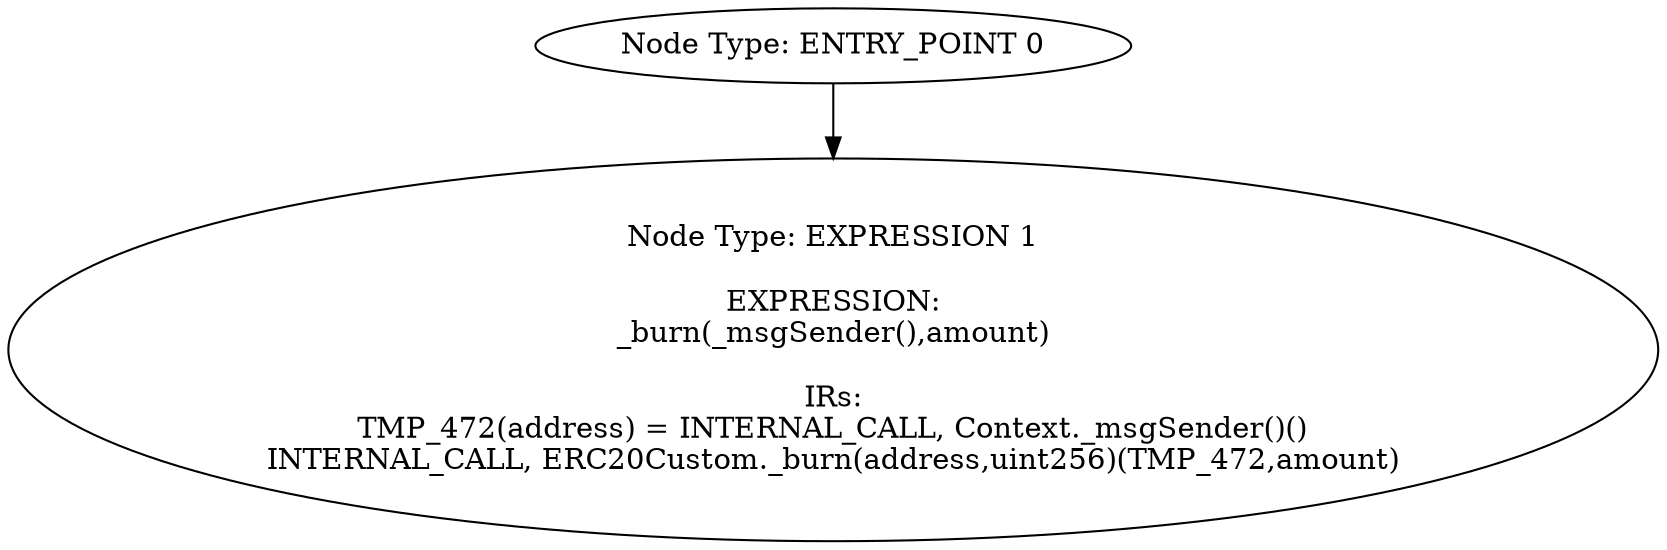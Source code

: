 digraph{
0[label="Node Type: ENTRY_POINT 0
"];
0->1;
1[label="Node Type: EXPRESSION 1

EXPRESSION:
_burn(_msgSender(),amount)

IRs:
TMP_472(address) = INTERNAL_CALL, Context._msgSender()()
INTERNAL_CALL, ERC20Custom._burn(address,uint256)(TMP_472,amount)"];
}
